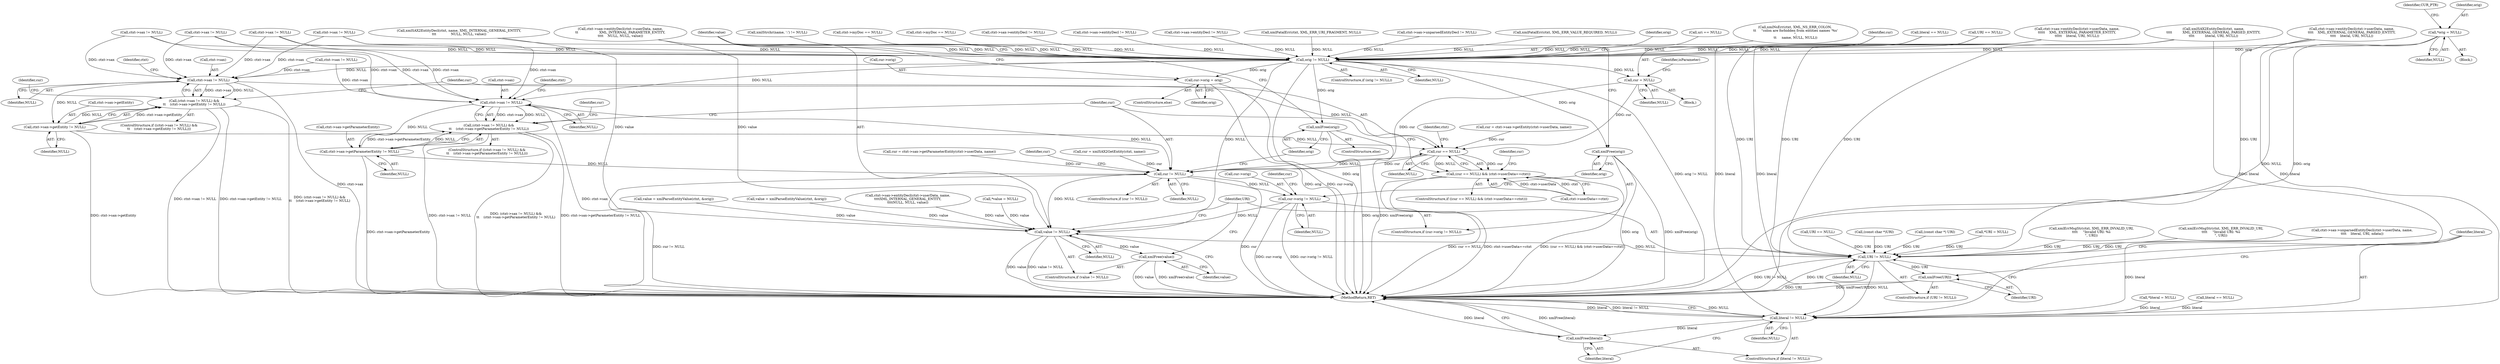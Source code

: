 digraph "0_Chrome_d0947db40187f4708c58e64cbd6013faf9eddeed_18@pointer" {
"1000137" [label="(Call,*orig = NULL)"];
"1000735" [label="(Call,orig != NULL)"];
"1000740" [label="(Call,cur = NULL)"];
"1000792" [label="(Call,cur == NULL)"];
"1000791" [label="(Call,(cur == NULL) && (ctxt->userData==ctxt))"];
"1000807" [label="(Call,cur != NULL)"];
"1000812" [label="(Call,cur->orig != NULL)"];
"1000829" [label="(Call,value != NULL)"];
"1000832" [label="(Call,xmlFree(value))"];
"1000835" [label="(Call,URI != NULL)"];
"1000838" [label="(Call,xmlFree(URI))"];
"1000841" [label="(Call,literal != NULL)"];
"1000844" [label="(Call,xmlFree(literal))"];
"1000748" [label="(Call,ctxt->sax != NULL)"];
"1000747" [label="(Call,(ctxt->sax != NULL) &&\n\t\t    (ctxt->sax->getParameterEntity != NULL))"];
"1000753" [label="(Call,ctxt->sax->getParameterEntity != NULL)"];
"1000771" [label="(Call,ctxt->sax != NULL)"];
"1000770" [label="(Call,(ctxt->sax != NULL) &&\n\t\t    (ctxt->sax->getEntity != NULL))"];
"1000776" [label="(Call,ctxt->sax->getEntity != NULL)"];
"1000817" [label="(Call,xmlFree(orig))"];
"1000820" [label="(Call,cur->orig = orig)"];
"1000826" [label="(Call,xmlFree(orig))"];
"1000761" [label="(Identifier,cur)"];
"1000365" [label="(Call,ctxt->sax->entityDecl(ctxt->userData, name,\n\t\t\t\t\t    XML_EXTERNAL_PARAMETER_ENTITY,\n\t\t\t\t\t    literal, URI, NULL))"];
"1000797" [label="(Identifier,ctxt)"];
"1000519" [label="(Call,xmlErrMsgStr(ctxt, XML_ERR_INVALID_URI,\n\t\t\t\t     \"Invalid URI: %s\n\", URI))"];
"1000326" [label="(Call,xmlErrMsgStr(ctxt, XML_ERR_INVALID_URI,\n\t\t\t\t     \"Invalid URI: %s\n\", URI))"];
"1000845" [label="(Identifier,literal)"];
"1000117" [label="(Call,*value = NULL)"];
"1000753" [label="(Call,ctxt->sax->getParameterEntity != NULL)"];
"1000822" [label="(Identifier,cur)"];
"1000834" [label="(ControlStructure,if (URI != NULL))"];
"1000340" [label="(Call,xmlFatalErr(ctxt, XML_ERR_URI_FRAGMENT, NULL))"];
"1000794" [label="(Identifier,NULL)"];
"1000475" [label="(Call,xmlSAX2EntityDecl(ctxt, name, XML_INTERNAL_GENERAL_ENTITY,\n\t\t\t              NULL, NULL, value))"];
"1000590" [label="(Call,ctxt->sax->unparsedEntityDecl != NULL)"];
"1000836" [label="(Identifier,URI)"];
"1000829" [label="(Call,value != NULL)"];
"1000838" [label="(Call,xmlFree(URI))"];
"1000137" [label="(Call,*orig = NULL)"];
"1000819" [label="(ControlStructure,else)"];
"1000741" [label="(Identifier,cur)"];
"1000839" [label="(Identifier,URI)"];
"1000734" [label="(ControlStructure,if (orig != NULL))"];
"1000813" [label="(Call,cur->orig)"];
"1000833" [label="(Identifier,value)"];
"1000792" [label="(Call,cur == NULL)"];
"1000752" [label="(Identifier,NULL)"];
"1000791" [label="(Call,(cur == NULL) && (ctxt->userData==ctxt))"];
"1000771" [label="(Call,ctxt->sax != NULL)"];
"1000749" [label="(Call,ctxt->sax)"];
"1000139" [label="(Identifier,NULL)"];
"1000793" [label="(Identifier,cur)"];
"1000846" [label="(MethodReturn,RET)"];
"1000748" [label="(Call,ctxt->sax != NULL)"];
"1000806" [label="(ControlStructure,if (cur != NULL))"];
"1000307" [label="(Call,xmlFatalErr(ctxt, XML_ERR_VALUE_REQUIRED, NULL))"];
"1000776" [label="(Call,ctxt->sax->getEntity != NULL)"];
"1000736" [label="(Identifier,orig)"];
"1000809" [label="(Identifier,NULL)"];
"1000125" [label="(Call,*literal = NULL)"];
"1000770" [label="(Call,(ctxt->sax != NULL) &&\n\t\t    (ctxt->sax->getEntity != NULL))"];
"1000816" [label="(Identifier,NULL)"];
"1000597" [label="(Call,ctxt->sax->unparsedEntityDecl(ctxt->userData, name,\n\t\t\t\t    literal, URI, ndata))"];
"1000769" [label="(ControlStructure,if ((ctxt->sax != NULL) &&\n\t\t    (ctxt->sax->getEntity != NULL)))"];
"1000760" [label="(Call,cur = ctxt->sax->getParameterEntity(ctxt->userData, name))"];
"1000322" [label="(Call,uri == NULL)"];
"1000746" [label="(ControlStructure,if ((ctxt->sax != NULL) &&\n\t\t    (ctxt->sax->getParameterEntity != NULL)))"];
"1000831" [label="(Identifier,NULL)"];
"1000744" [label="(Identifier,isParameter)"];
"1000216" [label="(Call,xmlNsErr(ctxt, XML_NS_ERR_COLON, \n\t\t     \"colon are forbidden from entities names '%s'\n\",\n\t\t     name, NULL, NULL))"];
"1000825" [label="(ControlStructure,else)"];
"1000493" [label="(Call,URI == NULL)"];
"1000280" [label="(Call,ctxt->sax->entityDecl(ctxt->userData, name,\n\t\t                    XML_INTERNAL_PARAMETER_ENTITY,\n\t\t\t\t    NULL, NULL, value))"];
"1000772" [label="(Call,ctxt->sax)"];
"1000143" [label="(Identifier,CUR_PTR)"];
"1000808" [label="(Identifier,cur)"];
"1000695" [label="(Call,xmlSAX2EntityDecl(ctxt, name,\n\t\t\t\t          XML_EXTERNAL_GENERAL_PARSED_ENTITY,\n\t\t\t\t          literal, URI, NULL))"];
"1000807" [label="(Call,cur != NULL)"];
"1000580" [label="(Call,ctxt->sax != NULL)"];
"1000835" [label="(Call,URI != NULL)"];
"1000395" [label="(Call,ctxt->sax != NULL)"];
"1000777" [label="(Call,ctxt->sax->getEntity)"];
"1000814" [label="(Identifier,cur)"];
"1000842" [label="(Identifier,literal)"];
"1000511" [label="(Call,(const char *)URI)"];
"1000840" [label="(ControlStructure,if (literal != NULL))"];
"1000300" [label="(Call,URI == NULL)"];
"1000387" [label="(Call,value = xmlParseEntityValue(ctxt, &orig))"];
"1000818" [label="(Identifier,orig)"];
"1000830" [label="(Identifier,value)"];
"1000779" [label="(Identifier,ctxt)"];
"1000263" [label="(Call,ctxt->sax != NULL)"];
"1000824" [label="(Identifier,orig)"];
"1000626" [label="(Call,ctxt->sax->entityDecl(ctxt->userData, name,\n\t\t\t\t    XML_EXTERNAL_GENERAL_PARSED_ENTITY,\n\t\t\t\t    literal, URI, NULL))"];
"1000348" [label="(Call,ctxt->sax != NULL)"];
"1000210" [label="(Call,xmlStrchr(name, ':') != NULL)"];
"1000609" [label="(Call,ctxt->sax != NULL)"];
"1000252" [label="(Call,value = xmlParseEntityValue(ctxt, &orig))"];
"1000832" [label="(Call,xmlFree(value))"];
"1000423" [label="(Call,ctxt->myDoc == NULL)"];
"1000783" [label="(Call,cur = ctxt->sax->getEntity(ctxt->userData, name))"];
"1000643" [label="(Call,ctxt->myDoc == NULL)"];
"1000820" [label="(Call,cur->orig = orig)"];
"1000619" [label="(Call,ctxt->sax->entityDecl != NULL)"];
"1000844" [label="(Call,xmlFree(literal))"];
"1000496" [label="(Call,literal == NULL)"];
"1000826" [label="(Call,xmlFree(orig))"];
"1000837" [label="(Identifier,NULL)"];
"1000828" [label="(ControlStructure,if (value != NULL))"];
"1000111" [label="(Block,)"];
"1000742" [label="(Identifier,NULL)"];
"1000138" [label="(Identifier,orig)"];
"1000827" [label="(Identifier,orig)"];
"1000775" [label="(Identifier,NULL)"];
"1000303" [label="(Call,literal == NULL)"];
"1000756" [label="(Identifier,ctxt)"];
"1000843" [label="(Identifier,NULL)"];
"1000784" [label="(Identifier,cur)"];
"1000759" [label="(Identifier,NULL)"];
"1000790" [label="(ControlStructure,if ((cur == NULL) && (ctxt->userData==ctxt)))"];
"1000821" [label="(Call,cur->orig)"];
"1000754" [label="(Call,ctxt->sax->getParameterEntity)"];
"1000738" [label="(Block,)"];
"1000802" [label="(Identifier,cur)"];
"1000318" [label="(Call,(const char *) URI)"];
"1000735" [label="(Call,orig != NULL)"];
"1000812" [label="(Call,cur->orig != NULL)"];
"1000817" [label="(Call,xmlFree(orig))"];
"1000273" [label="(Call,ctxt->sax->entityDecl != NULL)"];
"1000358" [label="(Call,ctxt->sax->entityDecl != NULL)"];
"1000801" [label="(Call,cur = xmlSAX2GetEntity(ctxt, name))"];
"1000747" [label="(Call,(ctxt->sax != NULL) &&\n\t\t    (ctxt->sax->getParameterEntity != NULL))"];
"1000811" [label="(ControlStructure,if (cur->orig != NULL))"];
"1000795" [label="(Call,ctxt->userData==ctxt)"];
"1000782" [label="(Identifier,NULL)"];
"1000841" [label="(Call,literal != NULL)"];
"1000412" [label="(Call,ctxt->sax->entityDecl(ctxt->userData, name,\n\t\t\t\tXML_INTERNAL_GENERAL_ENTITY,\n\t\t\t\tNULL, NULL, value))"];
"1000737" [label="(Identifier,NULL)"];
"1000740" [label="(Call,cur = NULL)"];
"1000121" [label="(Call,*URI = NULL)"];
"1000137" -> "1000111"  [label="AST: "];
"1000137" -> "1000139"  [label="CFG: "];
"1000138" -> "1000137"  [label="AST: "];
"1000139" -> "1000137"  [label="AST: "];
"1000143" -> "1000137"  [label="CFG: "];
"1000137" -> "1000846"  [label="DDG: NULL"];
"1000137" -> "1000846"  [label="DDG: orig"];
"1000137" -> "1000735"  [label="DDG: orig"];
"1000735" -> "1000734"  [label="AST: "];
"1000735" -> "1000737"  [label="CFG: "];
"1000736" -> "1000735"  [label="AST: "];
"1000737" -> "1000735"  [label="AST: "];
"1000741" -> "1000735"  [label="CFG: "];
"1000830" -> "1000735"  [label="CFG: "];
"1000735" -> "1000846"  [label="DDG: orig != NULL"];
"1000735" -> "1000846"  [label="DDG: orig"];
"1000307" -> "1000735"  [label="DDG: NULL"];
"1000280" -> "1000735"  [label="DDG: NULL"];
"1000216" -> "1000735"  [label="DDG: NULL"];
"1000423" -> "1000735"  [label="DDG: NULL"];
"1000340" -> "1000735"  [label="DDG: NULL"];
"1000643" -> "1000735"  [label="DDG: NULL"];
"1000210" -> "1000735"  [label="DDG: NULL"];
"1000580" -> "1000735"  [label="DDG: NULL"];
"1000475" -> "1000735"  [label="DDG: NULL"];
"1000300" -> "1000735"  [label="DDG: NULL"];
"1000619" -> "1000735"  [label="DDG: NULL"];
"1000322" -> "1000735"  [label="DDG: NULL"];
"1000348" -> "1000735"  [label="DDG: NULL"];
"1000626" -> "1000735"  [label="DDG: NULL"];
"1000273" -> "1000735"  [label="DDG: NULL"];
"1000609" -> "1000735"  [label="DDG: NULL"];
"1000358" -> "1000735"  [label="DDG: NULL"];
"1000303" -> "1000735"  [label="DDG: NULL"];
"1000695" -> "1000735"  [label="DDG: NULL"];
"1000263" -> "1000735"  [label="DDG: NULL"];
"1000590" -> "1000735"  [label="DDG: NULL"];
"1000365" -> "1000735"  [label="DDG: NULL"];
"1000735" -> "1000740"  [label="DDG: NULL"];
"1000735" -> "1000748"  [label="DDG: NULL"];
"1000735" -> "1000771"  [label="DDG: NULL"];
"1000735" -> "1000817"  [label="DDG: orig"];
"1000735" -> "1000820"  [label="DDG: orig"];
"1000735" -> "1000826"  [label="DDG: orig"];
"1000735" -> "1000829"  [label="DDG: NULL"];
"1000740" -> "1000738"  [label="AST: "];
"1000740" -> "1000742"  [label="CFG: "];
"1000741" -> "1000740"  [label="AST: "];
"1000742" -> "1000740"  [label="AST: "];
"1000744" -> "1000740"  [label="CFG: "];
"1000740" -> "1000792"  [label="DDG: cur"];
"1000740" -> "1000807"  [label="DDG: cur"];
"1000792" -> "1000791"  [label="AST: "];
"1000792" -> "1000794"  [label="CFG: "];
"1000793" -> "1000792"  [label="AST: "];
"1000794" -> "1000792"  [label="AST: "];
"1000797" -> "1000792"  [label="CFG: "];
"1000791" -> "1000792"  [label="CFG: "];
"1000792" -> "1000791"  [label="DDG: cur"];
"1000792" -> "1000791"  [label="DDG: NULL"];
"1000783" -> "1000792"  [label="DDG: cur"];
"1000776" -> "1000792"  [label="DDG: NULL"];
"1000771" -> "1000792"  [label="DDG: NULL"];
"1000792" -> "1000807"  [label="DDG: cur"];
"1000792" -> "1000807"  [label="DDG: NULL"];
"1000791" -> "1000790"  [label="AST: "];
"1000791" -> "1000795"  [label="CFG: "];
"1000795" -> "1000791"  [label="AST: "];
"1000802" -> "1000791"  [label="CFG: "];
"1000808" -> "1000791"  [label="CFG: "];
"1000791" -> "1000846"  [label="DDG: cur == NULL"];
"1000791" -> "1000846"  [label="DDG: (cur == NULL) && (ctxt->userData==ctxt)"];
"1000791" -> "1000846"  [label="DDG: ctxt->userData==ctxt"];
"1000795" -> "1000791"  [label="DDG: ctxt->userData"];
"1000795" -> "1000791"  [label="DDG: ctxt"];
"1000807" -> "1000806"  [label="AST: "];
"1000807" -> "1000809"  [label="CFG: "];
"1000808" -> "1000807"  [label="AST: "];
"1000809" -> "1000807"  [label="AST: "];
"1000814" -> "1000807"  [label="CFG: "];
"1000827" -> "1000807"  [label="CFG: "];
"1000807" -> "1000846"  [label="DDG: cur != NULL"];
"1000807" -> "1000846"  [label="DDG: cur"];
"1000801" -> "1000807"  [label="DDG: cur"];
"1000760" -> "1000807"  [label="DDG: cur"];
"1000753" -> "1000807"  [label="DDG: NULL"];
"1000748" -> "1000807"  [label="DDG: NULL"];
"1000807" -> "1000812"  [label="DDG: NULL"];
"1000807" -> "1000829"  [label="DDG: NULL"];
"1000812" -> "1000811"  [label="AST: "];
"1000812" -> "1000816"  [label="CFG: "];
"1000813" -> "1000812"  [label="AST: "];
"1000816" -> "1000812"  [label="AST: "];
"1000818" -> "1000812"  [label="CFG: "];
"1000822" -> "1000812"  [label="CFG: "];
"1000812" -> "1000846"  [label="DDG: cur->orig"];
"1000812" -> "1000846"  [label="DDG: cur->orig != NULL"];
"1000812" -> "1000829"  [label="DDG: NULL"];
"1000829" -> "1000828"  [label="AST: "];
"1000829" -> "1000831"  [label="CFG: "];
"1000830" -> "1000829"  [label="AST: "];
"1000831" -> "1000829"  [label="AST: "];
"1000833" -> "1000829"  [label="CFG: "];
"1000836" -> "1000829"  [label="CFG: "];
"1000829" -> "1000846"  [label="DDG: value != NULL"];
"1000829" -> "1000846"  [label="DDG: value"];
"1000252" -> "1000829"  [label="DDG: value"];
"1000412" -> "1000829"  [label="DDG: value"];
"1000387" -> "1000829"  [label="DDG: value"];
"1000117" -> "1000829"  [label="DDG: value"];
"1000280" -> "1000829"  [label="DDG: value"];
"1000475" -> "1000829"  [label="DDG: value"];
"1000829" -> "1000832"  [label="DDG: value"];
"1000829" -> "1000835"  [label="DDG: NULL"];
"1000832" -> "1000828"  [label="AST: "];
"1000832" -> "1000833"  [label="CFG: "];
"1000833" -> "1000832"  [label="AST: "];
"1000836" -> "1000832"  [label="CFG: "];
"1000832" -> "1000846"  [label="DDG: xmlFree(value)"];
"1000832" -> "1000846"  [label="DDG: value"];
"1000835" -> "1000834"  [label="AST: "];
"1000835" -> "1000837"  [label="CFG: "];
"1000836" -> "1000835"  [label="AST: "];
"1000837" -> "1000835"  [label="AST: "];
"1000839" -> "1000835"  [label="CFG: "];
"1000842" -> "1000835"  [label="CFG: "];
"1000835" -> "1000846"  [label="DDG: URI != NULL"];
"1000835" -> "1000846"  [label="DDG: URI"];
"1000695" -> "1000835"  [label="DDG: URI"];
"1000626" -> "1000835"  [label="DDG: URI"];
"1000300" -> "1000835"  [label="DDG: URI"];
"1000326" -> "1000835"  [label="DDG: URI"];
"1000519" -> "1000835"  [label="DDG: URI"];
"1000121" -> "1000835"  [label="DDG: URI"];
"1000597" -> "1000835"  [label="DDG: URI"];
"1000493" -> "1000835"  [label="DDG: URI"];
"1000511" -> "1000835"  [label="DDG: URI"];
"1000318" -> "1000835"  [label="DDG: URI"];
"1000365" -> "1000835"  [label="DDG: URI"];
"1000835" -> "1000838"  [label="DDG: URI"];
"1000835" -> "1000841"  [label="DDG: NULL"];
"1000838" -> "1000834"  [label="AST: "];
"1000838" -> "1000839"  [label="CFG: "];
"1000839" -> "1000838"  [label="AST: "];
"1000842" -> "1000838"  [label="CFG: "];
"1000838" -> "1000846"  [label="DDG: xmlFree(URI)"];
"1000838" -> "1000846"  [label="DDG: URI"];
"1000841" -> "1000840"  [label="AST: "];
"1000841" -> "1000843"  [label="CFG: "];
"1000842" -> "1000841"  [label="AST: "];
"1000843" -> "1000841"  [label="AST: "];
"1000845" -> "1000841"  [label="CFG: "];
"1000846" -> "1000841"  [label="CFG: "];
"1000841" -> "1000846"  [label="DDG: NULL"];
"1000841" -> "1000846"  [label="DDG: literal"];
"1000841" -> "1000846"  [label="DDG: literal != NULL"];
"1000125" -> "1000841"  [label="DDG: literal"];
"1000626" -> "1000841"  [label="DDG: literal"];
"1000303" -> "1000841"  [label="DDG: literal"];
"1000597" -> "1000841"  [label="DDG: literal"];
"1000365" -> "1000841"  [label="DDG: literal"];
"1000496" -> "1000841"  [label="DDG: literal"];
"1000695" -> "1000841"  [label="DDG: literal"];
"1000841" -> "1000844"  [label="DDG: literal"];
"1000844" -> "1000840"  [label="AST: "];
"1000844" -> "1000845"  [label="CFG: "];
"1000845" -> "1000844"  [label="AST: "];
"1000846" -> "1000844"  [label="CFG: "];
"1000844" -> "1000846"  [label="DDG: xmlFree(literal)"];
"1000844" -> "1000846"  [label="DDG: literal"];
"1000748" -> "1000747"  [label="AST: "];
"1000748" -> "1000752"  [label="CFG: "];
"1000749" -> "1000748"  [label="AST: "];
"1000752" -> "1000748"  [label="AST: "];
"1000756" -> "1000748"  [label="CFG: "];
"1000747" -> "1000748"  [label="CFG: "];
"1000748" -> "1000846"  [label="DDG: ctxt->sax"];
"1000748" -> "1000747"  [label="DDG: ctxt->sax"];
"1000748" -> "1000747"  [label="DDG: NULL"];
"1000395" -> "1000748"  [label="DDG: ctxt->sax"];
"1000348" -> "1000748"  [label="DDG: ctxt->sax"];
"1000609" -> "1000748"  [label="DDG: ctxt->sax"];
"1000263" -> "1000748"  [label="DDG: ctxt->sax"];
"1000580" -> "1000748"  [label="DDG: ctxt->sax"];
"1000748" -> "1000753"  [label="DDG: NULL"];
"1000747" -> "1000746"  [label="AST: "];
"1000747" -> "1000753"  [label="CFG: "];
"1000753" -> "1000747"  [label="AST: "];
"1000761" -> "1000747"  [label="CFG: "];
"1000808" -> "1000747"  [label="CFG: "];
"1000747" -> "1000846"  [label="DDG: ctxt->sax != NULL"];
"1000747" -> "1000846"  [label="DDG: (ctxt->sax != NULL) &&\n\t\t    (ctxt->sax->getParameterEntity != NULL)"];
"1000747" -> "1000846"  [label="DDG: ctxt->sax->getParameterEntity != NULL"];
"1000753" -> "1000747"  [label="DDG: ctxt->sax->getParameterEntity"];
"1000753" -> "1000747"  [label="DDG: NULL"];
"1000753" -> "1000759"  [label="CFG: "];
"1000754" -> "1000753"  [label="AST: "];
"1000759" -> "1000753"  [label="AST: "];
"1000753" -> "1000846"  [label="DDG: ctxt->sax->getParameterEntity"];
"1000771" -> "1000770"  [label="AST: "];
"1000771" -> "1000775"  [label="CFG: "];
"1000772" -> "1000771"  [label="AST: "];
"1000775" -> "1000771"  [label="AST: "];
"1000779" -> "1000771"  [label="CFG: "];
"1000770" -> "1000771"  [label="CFG: "];
"1000771" -> "1000846"  [label="DDG: ctxt->sax"];
"1000771" -> "1000770"  [label="DDG: ctxt->sax"];
"1000771" -> "1000770"  [label="DDG: NULL"];
"1000395" -> "1000771"  [label="DDG: ctxt->sax"];
"1000348" -> "1000771"  [label="DDG: ctxt->sax"];
"1000609" -> "1000771"  [label="DDG: ctxt->sax"];
"1000263" -> "1000771"  [label="DDG: ctxt->sax"];
"1000580" -> "1000771"  [label="DDG: ctxt->sax"];
"1000771" -> "1000776"  [label="DDG: NULL"];
"1000770" -> "1000769"  [label="AST: "];
"1000770" -> "1000776"  [label="CFG: "];
"1000776" -> "1000770"  [label="AST: "];
"1000784" -> "1000770"  [label="CFG: "];
"1000793" -> "1000770"  [label="CFG: "];
"1000770" -> "1000846"  [label="DDG: ctxt->sax->getEntity != NULL"];
"1000770" -> "1000846"  [label="DDG: (ctxt->sax != NULL) &&\n\t\t    (ctxt->sax->getEntity != NULL)"];
"1000770" -> "1000846"  [label="DDG: ctxt->sax != NULL"];
"1000776" -> "1000770"  [label="DDG: ctxt->sax->getEntity"];
"1000776" -> "1000770"  [label="DDG: NULL"];
"1000776" -> "1000782"  [label="CFG: "];
"1000777" -> "1000776"  [label="AST: "];
"1000782" -> "1000776"  [label="AST: "];
"1000776" -> "1000846"  [label="DDG: ctxt->sax->getEntity"];
"1000817" -> "1000811"  [label="AST: "];
"1000817" -> "1000818"  [label="CFG: "];
"1000818" -> "1000817"  [label="AST: "];
"1000830" -> "1000817"  [label="CFG: "];
"1000817" -> "1000846"  [label="DDG: orig"];
"1000817" -> "1000846"  [label="DDG: xmlFree(orig)"];
"1000820" -> "1000819"  [label="AST: "];
"1000820" -> "1000824"  [label="CFG: "];
"1000821" -> "1000820"  [label="AST: "];
"1000824" -> "1000820"  [label="AST: "];
"1000830" -> "1000820"  [label="CFG: "];
"1000820" -> "1000846"  [label="DDG: orig"];
"1000820" -> "1000846"  [label="DDG: cur->orig"];
"1000826" -> "1000825"  [label="AST: "];
"1000826" -> "1000827"  [label="CFG: "];
"1000827" -> "1000826"  [label="AST: "];
"1000830" -> "1000826"  [label="CFG: "];
"1000826" -> "1000846"  [label="DDG: orig"];
"1000826" -> "1000846"  [label="DDG: xmlFree(orig)"];
}
